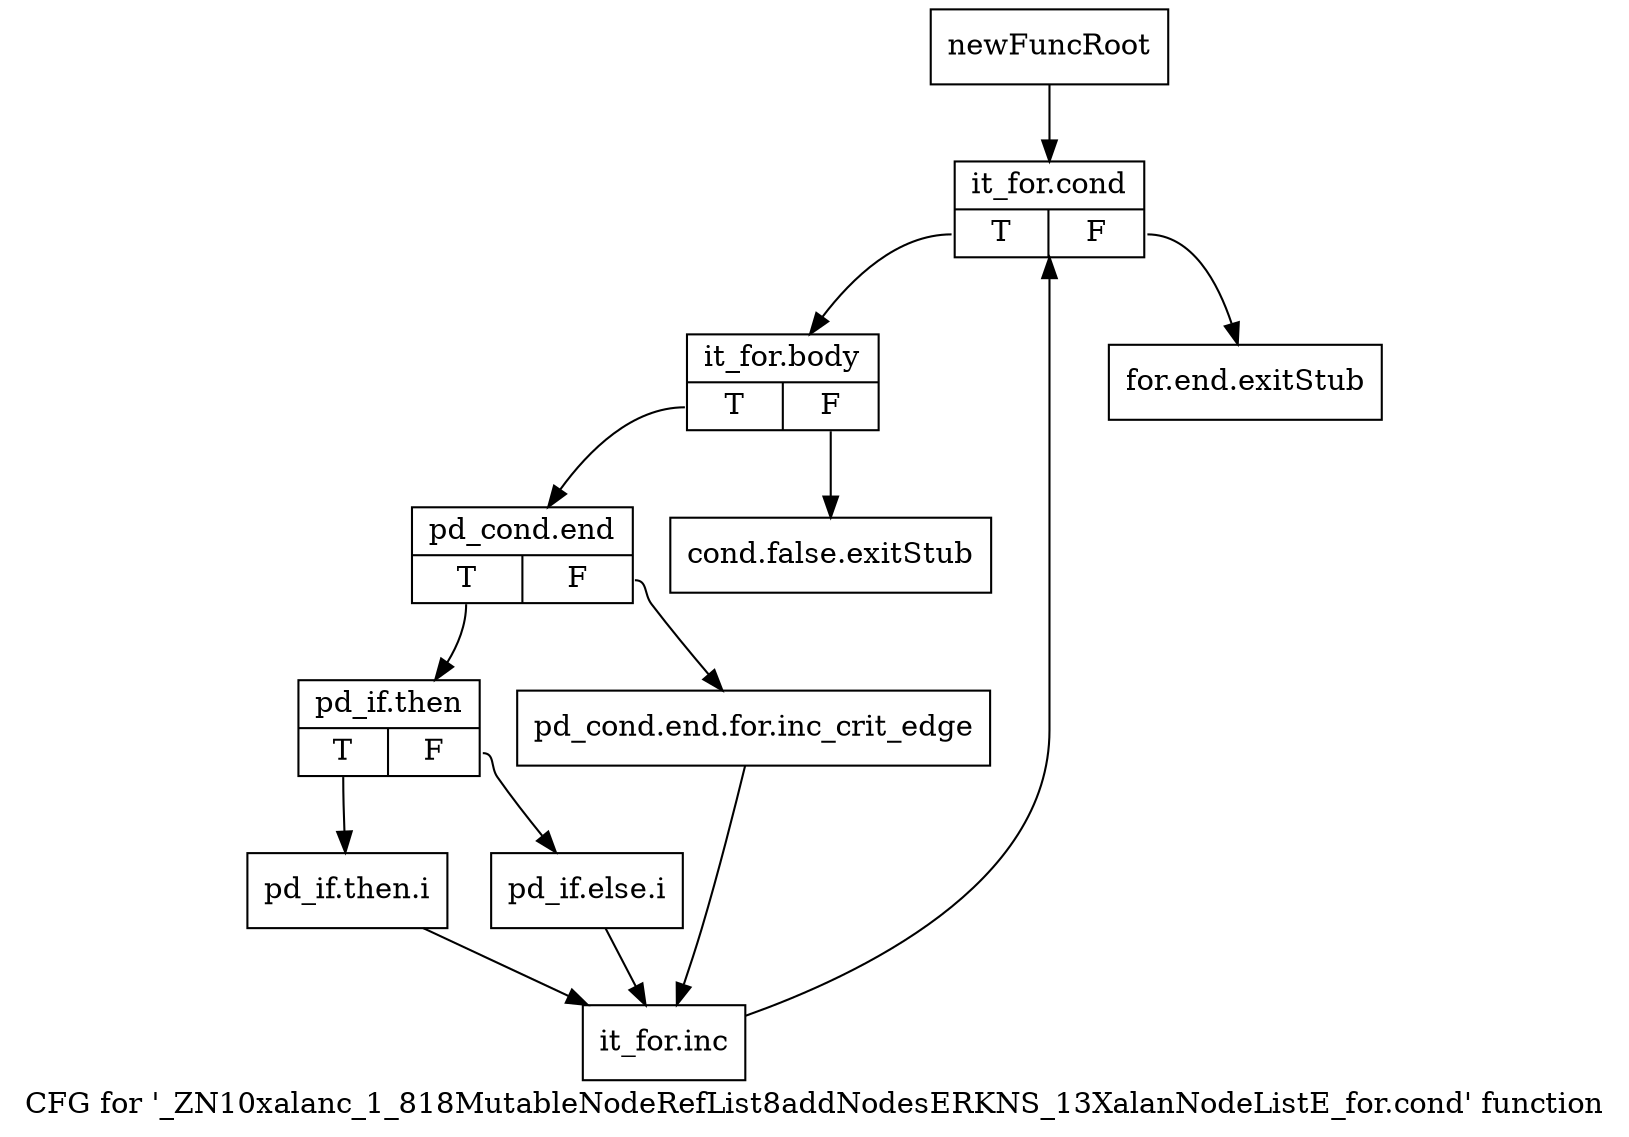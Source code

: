 digraph "CFG for '_ZN10xalanc_1_818MutableNodeRefList8addNodesERKNS_13XalanNodeListE_for.cond' function" {
	label="CFG for '_ZN10xalanc_1_818MutableNodeRefList8addNodesERKNS_13XalanNodeListE_for.cond' function";

	Node0x9dc54e0 [shape=record,label="{newFuncRoot}"];
	Node0x9dc54e0 -> Node0x9dcf170;
	Node0x9dcf0d0 [shape=record,label="{for.end.exitStub}"];
	Node0x9dcf120 [shape=record,label="{cond.false.exitStub}"];
	Node0x9dcf170 [shape=record,label="{it_for.cond|{<s0>T|<s1>F}}"];
	Node0x9dcf170:s0 -> Node0x9dcf1c0;
	Node0x9dcf170:s1 -> Node0x9dcf0d0;
	Node0x9dcf1c0 [shape=record,label="{it_for.body|{<s0>T|<s1>F}}"];
	Node0x9dcf1c0:s0 -> Node0x9dcf210;
	Node0x9dcf1c0:s1 -> Node0x9dcf120;
	Node0x9dcf210 [shape=record,label="{pd_cond.end|{<s0>T|<s1>F}}"];
	Node0x9dcf210:s0 -> Node0x9dcf2b0;
	Node0x9dcf210:s1 -> Node0x9dcf260;
	Node0x9dcf260 [shape=record,label="{pd_cond.end.for.inc_crit_edge}"];
	Node0x9dcf260 -> Node0x9dcf3a0;
	Node0x9dcf2b0 [shape=record,label="{pd_if.then|{<s0>T|<s1>F}}"];
	Node0x9dcf2b0:s0 -> Node0x9dcf350;
	Node0x9dcf2b0:s1 -> Node0x9dcf300;
	Node0x9dcf300 [shape=record,label="{pd_if.else.i}"];
	Node0x9dcf300 -> Node0x9dcf3a0;
	Node0x9dcf350 [shape=record,label="{pd_if.then.i}"];
	Node0x9dcf350 -> Node0x9dcf3a0;
	Node0x9dcf3a0 [shape=record,label="{it_for.inc}"];
	Node0x9dcf3a0 -> Node0x9dcf170;
}
